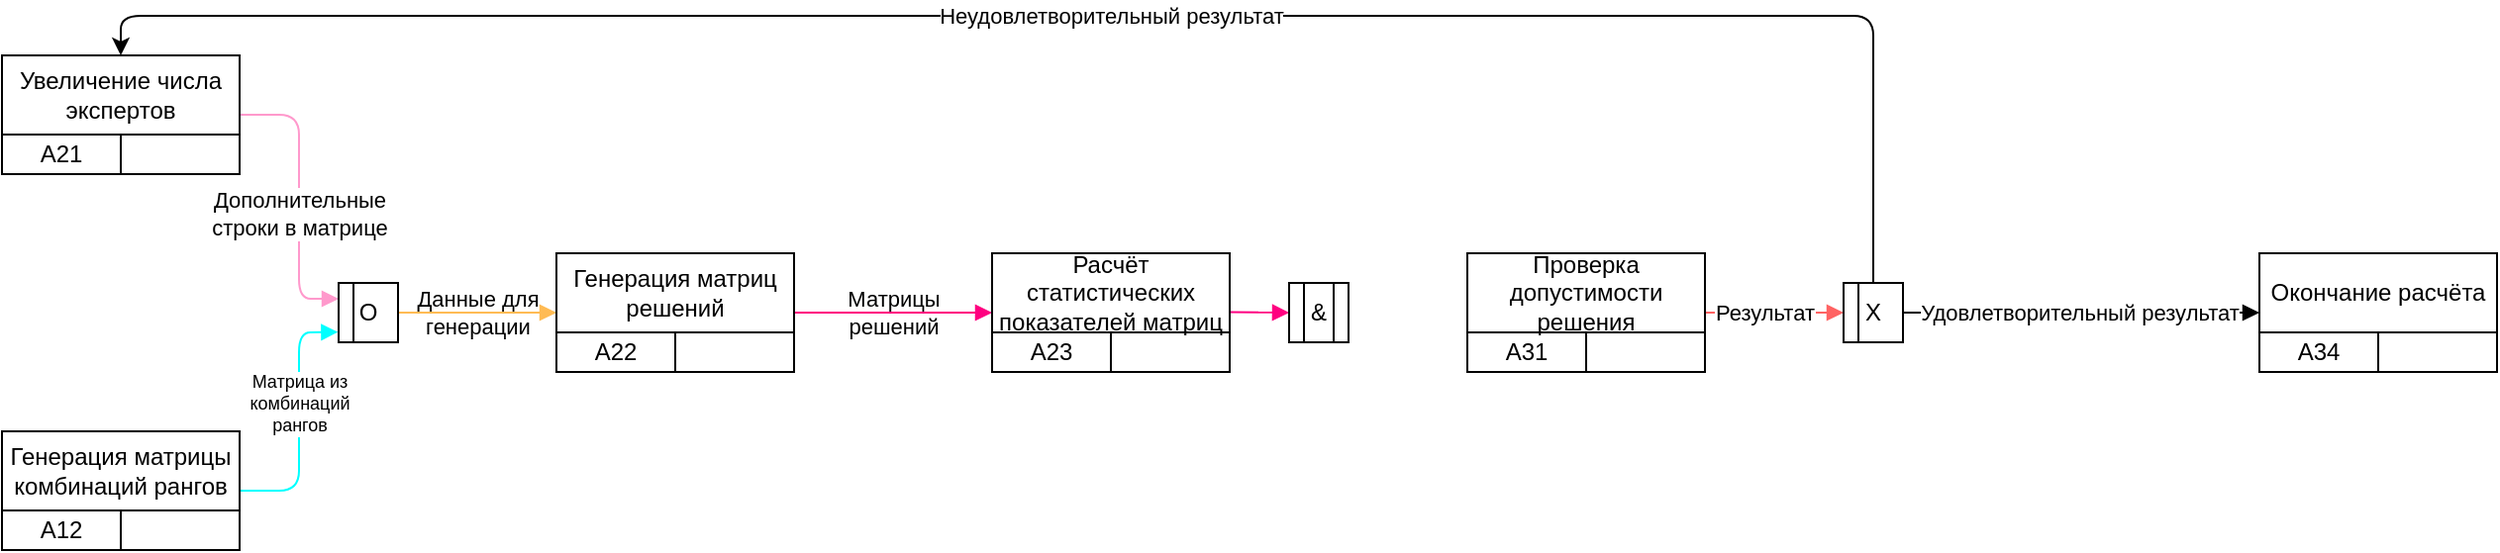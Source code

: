 <mxfile version="22.1.2" type="github">
  <diagram name="Страница — 1" id="2axHYxeO-4VpE9UikgM9">
    <mxGraphModel dx="893" dy="478" grid="1" gridSize="10" guides="1" tooltips="1" connect="1" arrows="1" fold="1" page="1" pageScale="1" pageWidth="827" pageHeight="1169" math="0" shadow="0">
      <root>
        <mxCell id="0" />
        <mxCell id="1" parent="0" />
        <mxCell id="rHtwVeTPGvIX2-GxLPoe-78" value="Результат" style="edgeStyle=orthogonalEdgeStyle;rounded=0;orthogonalLoop=1;jettySize=auto;html=1;exitX=1;exitY=0.75;exitDx=0;exitDy=0;entryX=0;entryY=0.5;entryDx=0;entryDy=0;endArrow=block;endFill=1;strokeColor=#FF6363;" edge="1" parent="1" source="rHtwVeTPGvIX2-GxLPoe-75" target="rHtwVeTPGvIX2-GxLPoe-76">
          <mxGeometry x="-0.143" relative="1" as="geometry">
            <mxPoint as="offset" />
          </mxGeometry>
        </mxCell>
        <mxCell id="rHtwVeTPGvIX2-GxLPoe-50" value="&lt;div&gt;Данные для&lt;/div&gt;&lt;div&gt;генерации&lt;br&gt;&lt;/div&gt;" style="edgeStyle=orthogonalEdgeStyle;rounded=0;orthogonalLoop=1;jettySize=auto;html=1;entryX=0;entryY=0.75;entryDx=0;entryDy=0;endArrow=block;endFill=1;strokeColor=#FFBB54;labelBackgroundColor=none;" edge="1" parent="1" source="rHtwVeTPGvIX2-GxLPoe-49" target="rHtwVeTPGvIX2-GxLPoe-8">
          <mxGeometry relative="1" as="geometry">
            <mxPoint as="offset" />
          </mxGeometry>
        </mxCell>
        <mxCell id="rHtwVeTPGvIX2-GxLPoe-61" value="Дополнительные&lt;br style=&quot;font-size: 10px;&quot;&gt;строки в матрице" style="edgeStyle=orthogonalEdgeStyle;rounded=1;orthogonalLoop=1;jettySize=auto;html=1;exitX=1;exitY=0.75;exitDx=0;exitDy=0;entryX=0;entryY=0.25;entryDx=0;entryDy=0;strokeColor=#FF99CC;endArrow=block;endFill=1;" edge="1" parent="1" source="rHtwVeTPGvIX2-GxLPoe-47" target="rHtwVeTPGvIX2-GxLPoe-49">
          <mxGeometry x="0.115" relative="1" as="geometry">
            <Array as="points">
              <mxPoint x="150" y="210" />
              <mxPoint x="150" y="303" />
              <mxPoint x="170" y="303" />
            </Array>
            <mxPoint as="offset" />
          </mxGeometry>
        </mxCell>
        <mxCell id="rHtwVeTPGvIX2-GxLPoe-24" value="&lt;div&gt;Матрицы&lt;/div&gt;&lt;div&gt;решений&lt;/div&gt;" style="endArrow=block;html=1;rounded=0;endFill=1;exitX=1;exitY=0.75;exitDx=0;exitDy=0;strokeColor=#FF0080;startFill=1;labelBackgroundColor=none;" edge="1" parent="1" source="rHtwVeTPGvIX2-GxLPoe-8">
          <mxGeometry width="50" height="50" relative="1" as="geometry">
            <mxPoint x="430" y="300" as="sourcePoint" />
            <mxPoint x="500" y="310" as="targetPoint" />
            <mxPoint as="offset" />
          </mxGeometry>
        </mxCell>
        <mxCell id="rHtwVeTPGvIX2-GxLPoe-58" value="&lt;div style=&quot;font-size: 9px;&quot;&gt;Матрица из&lt;/div&gt;&lt;div style=&quot;font-size: 9px;&quot;&gt;комбинаций&lt;/div&gt;&lt;div style=&quot;font-size: 9px;&quot;&gt;рангов&lt;/div&gt;" style="endArrow=block;html=1;rounded=1;exitX=1;exitY=0.75;exitDx=0;exitDy=0;entryX=-0.01;entryY=0.828;entryDx=0;entryDy=0;endFill=1;strokeColor=#00FFFF;fontSize=9;entryPerimeter=0;" edge="1" parent="1" source="rHtwVeTPGvIX2-GxLPoe-56" target="rHtwVeTPGvIX2-GxLPoe-49">
          <mxGeometry x="0.143" width="50" height="50" relative="1" as="geometry">
            <mxPoint x="180" y="350" as="sourcePoint" />
            <mxPoint x="230" y="300" as="targetPoint" />
            <Array as="points">
              <mxPoint x="150" y="400" />
              <mxPoint x="150" y="320" />
            </Array>
            <mxPoint as="offset" />
          </mxGeometry>
        </mxCell>
        <mxCell id="rHtwVeTPGvIX2-GxLPoe-9" value="" style="group" vertex="1" connectable="0" parent="1">
          <mxGeometry x="280" y="280" width="120" height="60" as="geometry" />
        </mxCell>
        <mxCell id="rHtwVeTPGvIX2-GxLPoe-2" value="" style="rounded=0;whiteSpace=wrap;html=1;" vertex="1" parent="rHtwVeTPGvIX2-GxLPoe-9">
          <mxGeometry width="120" height="60" as="geometry" />
        </mxCell>
        <mxCell id="rHtwVeTPGvIX2-GxLPoe-3" value="" style="rounded=0;whiteSpace=wrap;html=1;" vertex="1" parent="rHtwVeTPGvIX2-GxLPoe-9">
          <mxGeometry y="40" width="60" height="20" as="geometry" />
        </mxCell>
        <mxCell id="rHtwVeTPGvIX2-GxLPoe-4" value="" style="rounded=0;whiteSpace=wrap;html=1;" vertex="1" parent="rHtwVeTPGvIX2-GxLPoe-9">
          <mxGeometry x="60" y="40" width="60" height="20" as="geometry" />
        </mxCell>
        <mxCell id="rHtwVeTPGvIX2-GxLPoe-6" value="А22" style="text;html=1;strokeColor=none;fillColor=none;align=center;verticalAlign=middle;whiteSpace=wrap;rounded=0;" vertex="1" parent="rHtwVeTPGvIX2-GxLPoe-9">
          <mxGeometry y="40" width="60" height="20" as="geometry" />
        </mxCell>
        <mxCell id="rHtwVeTPGvIX2-GxLPoe-8" value="Генерация матриц решений" style="text;html=1;strokeColor=none;fillColor=none;align=center;verticalAlign=middle;whiteSpace=wrap;rounded=0;" vertex="1" parent="rHtwVeTPGvIX2-GxLPoe-9">
          <mxGeometry width="120" height="40" as="geometry" />
        </mxCell>
        <mxCell id="rHtwVeTPGvIX2-GxLPoe-33" value="" style="endArrow=block;html=1;rounded=0;endFill=1;exitX=1;exitY=0.75;exitDx=0;exitDy=0;strokeColor=#FF0080;startFill=1;labelBackgroundColor=none;" edge="1" parent="1">
          <mxGeometry width="50" height="50" relative="1" as="geometry">
            <mxPoint x="620" y="309.76" as="sourcePoint" />
            <mxPoint x="650" y="310" as="targetPoint" />
            <mxPoint as="offset" />
          </mxGeometry>
        </mxCell>
        <mxCell id="rHtwVeTPGvIX2-GxLPoe-26" value="" style="group" vertex="1" connectable="0" parent="1">
          <mxGeometry x="500" y="280" width="120" height="60" as="geometry" />
        </mxCell>
        <mxCell id="rHtwVeTPGvIX2-GxLPoe-27" value="" style="rounded=0;whiteSpace=wrap;html=1;" vertex="1" parent="rHtwVeTPGvIX2-GxLPoe-26">
          <mxGeometry width="120" height="60" as="geometry" />
        </mxCell>
        <mxCell id="rHtwVeTPGvIX2-GxLPoe-28" value="" style="rounded=0;whiteSpace=wrap;html=1;" vertex="1" parent="rHtwVeTPGvIX2-GxLPoe-26">
          <mxGeometry y="40" width="60" height="20" as="geometry" />
        </mxCell>
        <mxCell id="rHtwVeTPGvIX2-GxLPoe-29" value="" style="rounded=0;whiteSpace=wrap;html=1;" vertex="1" parent="rHtwVeTPGvIX2-GxLPoe-26">
          <mxGeometry x="60" y="40" width="60" height="20" as="geometry" />
        </mxCell>
        <mxCell id="rHtwVeTPGvIX2-GxLPoe-30" value="А23" style="text;html=1;strokeColor=none;fillColor=none;align=center;verticalAlign=middle;whiteSpace=wrap;rounded=0;" vertex="1" parent="rHtwVeTPGvIX2-GxLPoe-26">
          <mxGeometry y="40" width="60" height="20" as="geometry" />
        </mxCell>
        <mxCell id="rHtwVeTPGvIX2-GxLPoe-31" value="Расчёт статистических показателей матриц" style="text;html=1;strokeColor=none;fillColor=none;align=center;verticalAlign=middle;whiteSpace=wrap;rounded=0;" vertex="1" parent="rHtwVeTPGvIX2-GxLPoe-26">
          <mxGeometry width="120" height="40" as="geometry" />
        </mxCell>
        <mxCell id="rHtwVeTPGvIX2-GxLPoe-42" value="" style="group" vertex="1" connectable="0" parent="1">
          <mxGeometry y="180" width="120" height="60" as="geometry" />
        </mxCell>
        <mxCell id="rHtwVeTPGvIX2-GxLPoe-43" value="" style="rounded=0;whiteSpace=wrap;html=1;" vertex="1" parent="rHtwVeTPGvIX2-GxLPoe-42">
          <mxGeometry width="120" height="60" as="geometry" />
        </mxCell>
        <mxCell id="rHtwVeTPGvIX2-GxLPoe-44" value="" style="rounded=0;whiteSpace=wrap;html=1;" vertex="1" parent="rHtwVeTPGvIX2-GxLPoe-42">
          <mxGeometry y="40" width="60" height="20" as="geometry" />
        </mxCell>
        <mxCell id="rHtwVeTPGvIX2-GxLPoe-45" value="" style="rounded=0;whiteSpace=wrap;html=1;" vertex="1" parent="rHtwVeTPGvIX2-GxLPoe-42">
          <mxGeometry x="60" y="40" width="60" height="20" as="geometry" />
        </mxCell>
        <mxCell id="rHtwVeTPGvIX2-GxLPoe-46" value="А21" style="text;html=1;strokeColor=none;fillColor=none;align=center;verticalAlign=middle;whiteSpace=wrap;rounded=0;" vertex="1" parent="rHtwVeTPGvIX2-GxLPoe-42">
          <mxGeometry y="40" width="60" height="20" as="geometry" />
        </mxCell>
        <mxCell id="rHtwVeTPGvIX2-GxLPoe-47" value="Увеличение числа экспертов" style="text;html=1;strokeColor=none;fillColor=none;align=center;verticalAlign=middle;whiteSpace=wrap;rounded=0;" vertex="1" parent="rHtwVeTPGvIX2-GxLPoe-42">
          <mxGeometry width="120" height="40" as="geometry" />
        </mxCell>
        <mxCell id="rHtwVeTPGvIX2-GxLPoe-49" value="O" style="rounded=0;whiteSpace=wrap;html=1;" vertex="1" parent="1">
          <mxGeometry x="170" y="295" width="30" height="30" as="geometry" />
        </mxCell>
        <mxCell id="rHtwVeTPGvIX2-GxLPoe-51" value="" style="group" vertex="1" connectable="0" parent="1">
          <mxGeometry y="370" width="120" height="60" as="geometry" />
        </mxCell>
        <mxCell id="rHtwVeTPGvIX2-GxLPoe-52" value="" style="rounded=0;whiteSpace=wrap;html=1;" vertex="1" parent="rHtwVeTPGvIX2-GxLPoe-51">
          <mxGeometry width="120" height="60" as="geometry" />
        </mxCell>
        <mxCell id="rHtwVeTPGvIX2-GxLPoe-53" value="" style="rounded=0;whiteSpace=wrap;html=1;" vertex="1" parent="rHtwVeTPGvIX2-GxLPoe-51">
          <mxGeometry y="40" width="60" height="20" as="geometry" />
        </mxCell>
        <mxCell id="rHtwVeTPGvIX2-GxLPoe-54" value="" style="rounded=0;whiteSpace=wrap;html=1;" vertex="1" parent="rHtwVeTPGvIX2-GxLPoe-51">
          <mxGeometry x="60" y="40" width="60" height="20" as="geometry" />
        </mxCell>
        <mxCell id="rHtwVeTPGvIX2-GxLPoe-55" value="А12" style="text;html=1;strokeColor=none;fillColor=none;align=center;verticalAlign=middle;whiteSpace=wrap;rounded=0;" vertex="1" parent="rHtwVeTPGvIX2-GxLPoe-51">
          <mxGeometry y="40" width="60" height="20" as="geometry" />
        </mxCell>
        <mxCell id="rHtwVeTPGvIX2-GxLPoe-56" value="Генерация матрицы комбинаций рангов" style="text;html=1;strokeColor=none;fillColor=none;align=center;verticalAlign=middle;whiteSpace=wrap;rounded=0;" vertex="1" parent="rHtwVeTPGvIX2-GxLPoe-51">
          <mxGeometry width="120" height="40" as="geometry" />
        </mxCell>
        <mxCell id="rHtwVeTPGvIX2-GxLPoe-59" value="" style="endArrow=none;html=1;rounded=0;entryX=0.25;entryY=0;entryDx=0;entryDy=0;exitX=0.25;exitY=1;exitDx=0;exitDy=0;" edge="1" parent="1" source="rHtwVeTPGvIX2-GxLPoe-49" target="rHtwVeTPGvIX2-GxLPoe-49">
          <mxGeometry width="50" height="50" relative="1" as="geometry">
            <mxPoint x="160" y="350" as="sourcePoint" />
            <mxPoint x="210" y="300" as="targetPoint" />
          </mxGeometry>
        </mxCell>
        <mxCell id="rHtwVeTPGvIX2-GxLPoe-70" value="" style="group" vertex="1" connectable="0" parent="1">
          <mxGeometry x="740" y="280" width="120" height="60" as="geometry" />
        </mxCell>
        <mxCell id="rHtwVeTPGvIX2-GxLPoe-71" value="" style="rounded=0;whiteSpace=wrap;html=1;" vertex="1" parent="rHtwVeTPGvIX2-GxLPoe-70">
          <mxGeometry width="120" height="60" as="geometry" />
        </mxCell>
        <mxCell id="rHtwVeTPGvIX2-GxLPoe-72" value="" style="rounded=0;whiteSpace=wrap;html=1;" vertex="1" parent="rHtwVeTPGvIX2-GxLPoe-70">
          <mxGeometry y="40" width="60" height="20" as="geometry" />
        </mxCell>
        <mxCell id="rHtwVeTPGvIX2-GxLPoe-73" value="" style="rounded=0;whiteSpace=wrap;html=1;" vertex="1" parent="rHtwVeTPGvIX2-GxLPoe-70">
          <mxGeometry x="60" y="40" width="60" height="20" as="geometry" />
        </mxCell>
        <mxCell id="rHtwVeTPGvIX2-GxLPoe-74" value="А31" style="text;html=1;strokeColor=none;fillColor=none;align=center;verticalAlign=middle;whiteSpace=wrap;rounded=0;" vertex="1" parent="rHtwVeTPGvIX2-GxLPoe-70">
          <mxGeometry y="40" width="60" height="20" as="geometry" />
        </mxCell>
        <mxCell id="rHtwVeTPGvIX2-GxLPoe-75" value="Проверка допустимости решения" style="text;html=1;strokeColor=none;fillColor=none;align=center;verticalAlign=middle;whiteSpace=wrap;rounded=0;" vertex="1" parent="rHtwVeTPGvIX2-GxLPoe-70">
          <mxGeometry width="120" height="40" as="geometry" />
        </mxCell>
        <mxCell id="rHtwVeTPGvIX2-GxLPoe-79" value="Неудовлетворительный результат" style="edgeStyle=orthogonalEdgeStyle;rounded=1;orthogonalLoop=1;jettySize=auto;html=1;entryX=0.5;entryY=0;entryDx=0;entryDy=0;exitX=0.5;exitY=0;exitDx=0;exitDy=0;" edge="1" parent="1" source="rHtwVeTPGvIX2-GxLPoe-76" target="rHtwVeTPGvIX2-GxLPoe-47">
          <mxGeometry relative="1" as="geometry">
            <Array as="points">
              <mxPoint x="945" y="160" />
              <mxPoint x="60" y="160" />
            </Array>
          </mxGeometry>
        </mxCell>
        <mxCell id="rHtwVeTPGvIX2-GxLPoe-81" value="Удовлетворительный результат" style="rounded=0;orthogonalLoop=1;jettySize=auto;html=1;exitX=1;exitY=0.5;exitDx=0;exitDy=0;entryX=0;entryY=0.75;entryDx=0;entryDy=0;endArrow=block;endFill=1;" edge="1" parent="1" source="rHtwVeTPGvIX2-GxLPoe-76" target="rHtwVeTPGvIX2-GxLPoe-88">
          <mxGeometry x="-0.016" relative="1" as="geometry">
            <mxPoint x="1020" y="320" as="targetPoint" />
            <mxPoint as="offset" />
          </mxGeometry>
        </mxCell>
        <mxCell id="rHtwVeTPGvIX2-GxLPoe-76" value="X" style="rounded=0;whiteSpace=wrap;html=1;" vertex="1" parent="1">
          <mxGeometry x="930" y="295" width="30" height="30" as="geometry" />
        </mxCell>
        <mxCell id="rHtwVeTPGvIX2-GxLPoe-77" value="" style="endArrow=none;html=1;rounded=0;entryX=0.25;entryY=0;entryDx=0;entryDy=0;exitX=0.25;exitY=1;exitDx=0;exitDy=0;" edge="1" parent="1" source="rHtwVeTPGvIX2-GxLPoe-76" target="rHtwVeTPGvIX2-GxLPoe-76">
          <mxGeometry width="50" height="50" relative="1" as="geometry">
            <mxPoint x="920" y="350" as="sourcePoint" />
            <mxPoint x="970" y="300" as="targetPoint" />
          </mxGeometry>
        </mxCell>
        <mxCell id="rHtwVeTPGvIX2-GxLPoe-83" value="" style="group" vertex="1" connectable="0" parent="1">
          <mxGeometry x="1140" y="280" width="120" height="60" as="geometry" />
        </mxCell>
        <mxCell id="rHtwVeTPGvIX2-GxLPoe-84" value="" style="rounded=0;whiteSpace=wrap;html=1;" vertex="1" parent="rHtwVeTPGvIX2-GxLPoe-83">
          <mxGeometry width="120" height="60" as="geometry" />
        </mxCell>
        <mxCell id="rHtwVeTPGvIX2-GxLPoe-85" value="" style="rounded=0;whiteSpace=wrap;html=1;" vertex="1" parent="rHtwVeTPGvIX2-GxLPoe-83">
          <mxGeometry y="40" width="60" height="20" as="geometry" />
        </mxCell>
        <mxCell id="rHtwVeTPGvIX2-GxLPoe-86" value="" style="rounded=0;whiteSpace=wrap;html=1;" vertex="1" parent="rHtwVeTPGvIX2-GxLPoe-83">
          <mxGeometry x="60" y="40" width="60" height="20" as="geometry" />
        </mxCell>
        <mxCell id="rHtwVeTPGvIX2-GxLPoe-87" value="А34" style="text;html=1;strokeColor=none;fillColor=none;align=center;verticalAlign=middle;whiteSpace=wrap;rounded=0;" vertex="1" parent="rHtwVeTPGvIX2-GxLPoe-83">
          <mxGeometry y="40" width="60" height="20" as="geometry" />
        </mxCell>
        <mxCell id="rHtwVeTPGvIX2-GxLPoe-88" value="Окончание расчёта" style="text;html=1;strokeColor=none;fillColor=none;align=center;verticalAlign=middle;whiteSpace=wrap;rounded=0;" vertex="1" parent="rHtwVeTPGvIX2-GxLPoe-83">
          <mxGeometry width="120" height="40" as="geometry" />
        </mxCell>
        <mxCell id="rHtwVeTPGvIX2-GxLPoe-95" value="&amp;amp;" style="rounded=0;whiteSpace=wrap;html=1;" vertex="1" parent="1">
          <mxGeometry x="650" y="295" width="30" height="30" as="geometry" />
        </mxCell>
        <mxCell id="rHtwVeTPGvIX2-GxLPoe-96" value="" style="endArrow=none;html=1;rounded=0;entryX=0.25;entryY=0;entryDx=0;entryDy=0;exitX=0.25;exitY=1;exitDx=0;exitDy=0;" edge="1" parent="1" source="rHtwVeTPGvIX2-GxLPoe-95" target="rHtwVeTPGvIX2-GxLPoe-95">
          <mxGeometry width="50" height="50" relative="1" as="geometry">
            <mxPoint x="640" y="350" as="sourcePoint" />
            <mxPoint x="690" y="300" as="targetPoint" />
          </mxGeometry>
        </mxCell>
        <mxCell id="rHtwVeTPGvIX2-GxLPoe-98" value="" style="endArrow=none;html=1;rounded=0;entryX=0.75;entryY=0;entryDx=0;entryDy=0;exitX=0.75;exitY=1;exitDx=0;exitDy=0;" edge="1" parent="1" source="rHtwVeTPGvIX2-GxLPoe-95" target="rHtwVeTPGvIX2-GxLPoe-95">
          <mxGeometry width="50" height="50" relative="1" as="geometry">
            <mxPoint x="668" y="335" as="sourcePoint" />
            <mxPoint x="668" y="305" as="targetPoint" />
          </mxGeometry>
        </mxCell>
      </root>
    </mxGraphModel>
  </diagram>
</mxfile>
